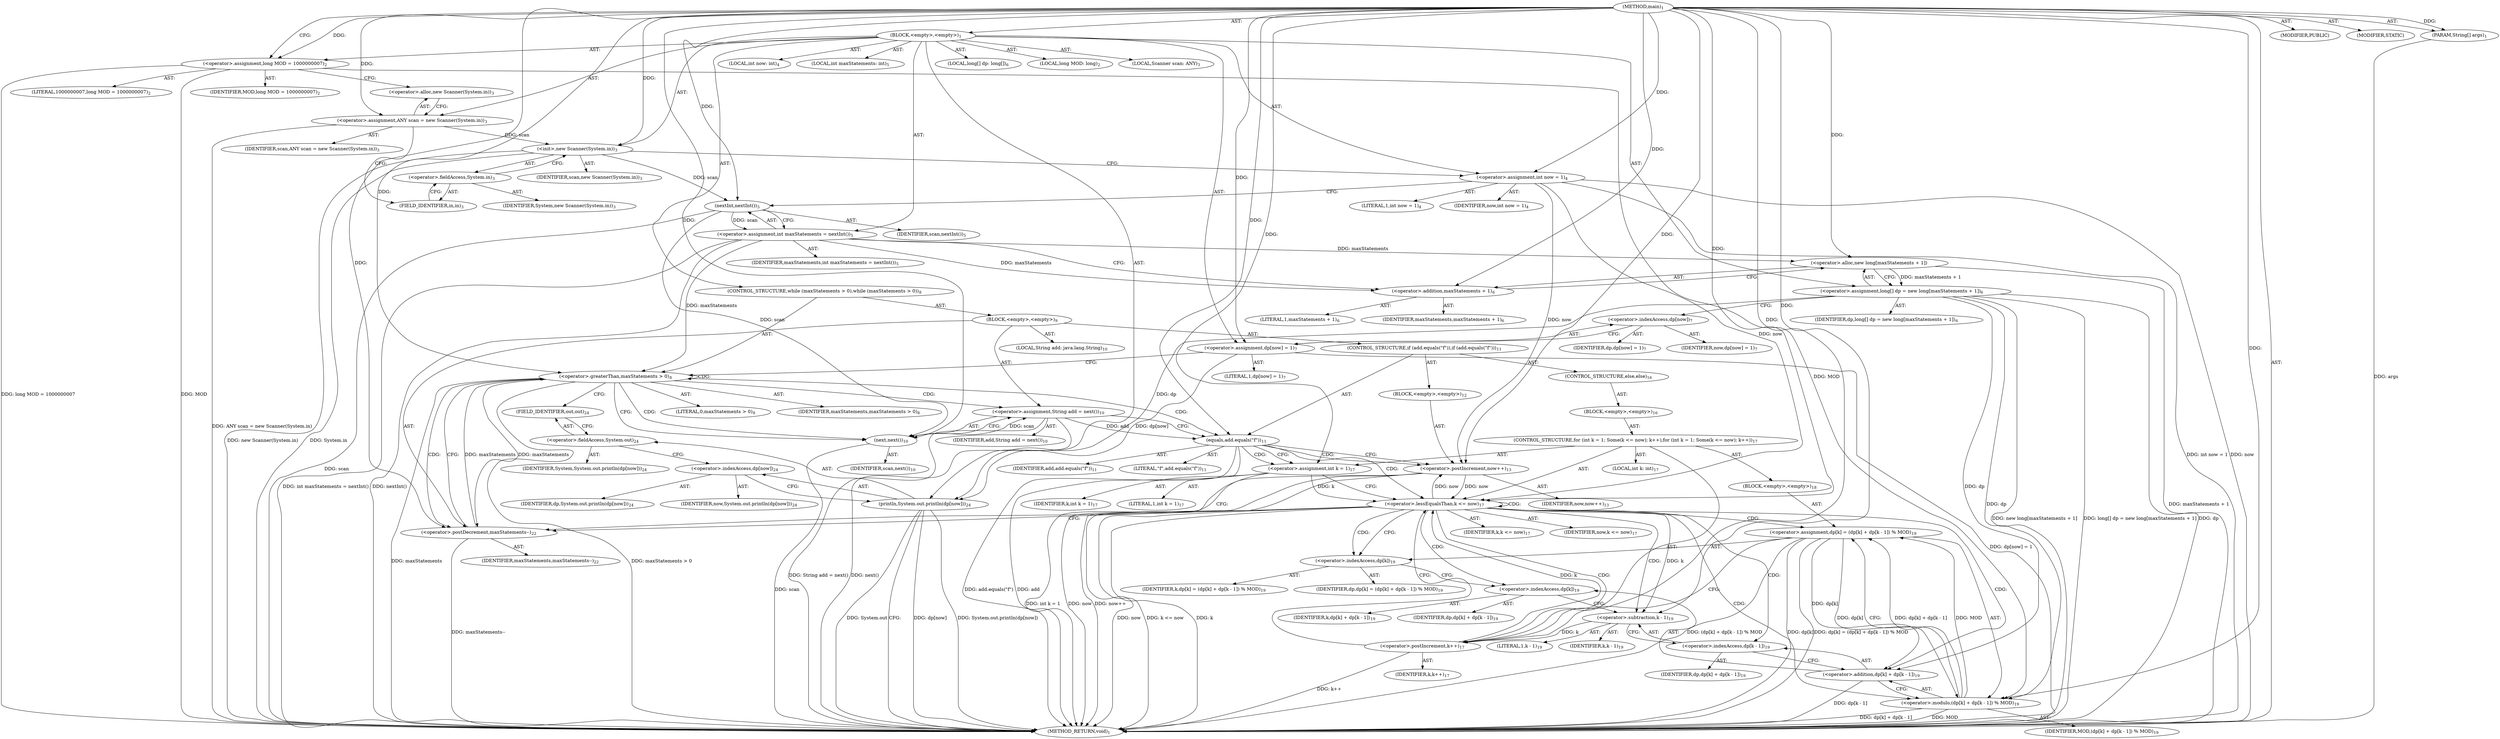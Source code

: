 digraph "main" {  
"19" [label = <(METHOD,main)<SUB>1</SUB>> ]
"20" [label = <(PARAM,String[] args)<SUB>1</SUB>> ]
"21" [label = <(BLOCK,&lt;empty&gt;,&lt;empty&gt;)<SUB>1</SUB>> ]
"22" [label = <(LOCAL,long MOD: long)<SUB>2</SUB>> ]
"23" [label = <(&lt;operator&gt;.assignment,long MOD = 1000000007)<SUB>2</SUB>> ]
"24" [label = <(IDENTIFIER,MOD,long MOD = 1000000007)<SUB>2</SUB>> ]
"25" [label = <(LITERAL,1000000007,long MOD = 1000000007)<SUB>2</SUB>> ]
"4" [label = <(LOCAL,Scanner scan: ANY)<SUB>3</SUB>> ]
"26" [label = <(&lt;operator&gt;.assignment,ANY scan = new Scanner(System.in))<SUB>3</SUB>> ]
"27" [label = <(IDENTIFIER,scan,ANY scan = new Scanner(System.in))<SUB>3</SUB>> ]
"28" [label = <(&lt;operator&gt;.alloc,new Scanner(System.in))<SUB>3</SUB>> ]
"29" [label = <(&lt;init&gt;,new Scanner(System.in))<SUB>3</SUB>> ]
"3" [label = <(IDENTIFIER,scan,new Scanner(System.in))<SUB>3</SUB>> ]
"30" [label = <(&lt;operator&gt;.fieldAccess,System.in)<SUB>3</SUB>> ]
"31" [label = <(IDENTIFIER,System,new Scanner(System.in))<SUB>3</SUB>> ]
"32" [label = <(FIELD_IDENTIFIER,in,in)<SUB>3</SUB>> ]
"33" [label = <(LOCAL,int now: int)<SUB>4</SUB>> ]
"34" [label = <(&lt;operator&gt;.assignment,int now = 1)<SUB>4</SUB>> ]
"35" [label = <(IDENTIFIER,now,int now = 1)<SUB>4</SUB>> ]
"36" [label = <(LITERAL,1,int now = 1)<SUB>4</SUB>> ]
"37" [label = <(LOCAL,int maxStatements: int)<SUB>5</SUB>> ]
"38" [label = <(&lt;operator&gt;.assignment,int maxStatements = nextInt())<SUB>5</SUB>> ]
"39" [label = <(IDENTIFIER,maxStatements,int maxStatements = nextInt())<SUB>5</SUB>> ]
"40" [label = <(nextInt,nextInt())<SUB>5</SUB>> ]
"41" [label = <(IDENTIFIER,scan,nextInt())<SUB>5</SUB>> ]
"42" [label = <(LOCAL,long[] dp: long[])<SUB>6</SUB>> ]
"43" [label = <(&lt;operator&gt;.assignment,long[] dp = new long[maxStatements + 1])<SUB>6</SUB>> ]
"44" [label = <(IDENTIFIER,dp,long[] dp = new long[maxStatements + 1])<SUB>6</SUB>> ]
"45" [label = <(&lt;operator&gt;.alloc,new long[maxStatements + 1])> ]
"46" [label = <(&lt;operator&gt;.addition,maxStatements + 1)<SUB>6</SUB>> ]
"47" [label = <(IDENTIFIER,maxStatements,maxStatements + 1)<SUB>6</SUB>> ]
"48" [label = <(LITERAL,1,maxStatements + 1)<SUB>6</SUB>> ]
"49" [label = <(&lt;operator&gt;.assignment,dp[now] = 1)<SUB>7</SUB>> ]
"50" [label = <(&lt;operator&gt;.indexAccess,dp[now])<SUB>7</SUB>> ]
"51" [label = <(IDENTIFIER,dp,dp[now] = 1)<SUB>7</SUB>> ]
"52" [label = <(IDENTIFIER,now,dp[now] = 1)<SUB>7</SUB>> ]
"53" [label = <(LITERAL,1,dp[now] = 1)<SUB>7</SUB>> ]
"54" [label = <(CONTROL_STRUCTURE,while (maxStatements &gt; 0),while (maxStatements &gt; 0))<SUB>8</SUB>> ]
"55" [label = <(&lt;operator&gt;.greaterThan,maxStatements &gt; 0)<SUB>8</SUB>> ]
"56" [label = <(IDENTIFIER,maxStatements,maxStatements &gt; 0)<SUB>8</SUB>> ]
"57" [label = <(LITERAL,0,maxStatements &gt; 0)<SUB>8</SUB>> ]
"58" [label = <(BLOCK,&lt;empty&gt;,&lt;empty&gt;)<SUB>9</SUB>> ]
"59" [label = <(LOCAL,String add: java.lang.String)<SUB>10</SUB>> ]
"60" [label = <(&lt;operator&gt;.assignment,String add = next())<SUB>10</SUB>> ]
"61" [label = <(IDENTIFIER,add,String add = next())<SUB>10</SUB>> ]
"62" [label = <(next,next())<SUB>10</SUB>> ]
"63" [label = <(IDENTIFIER,scan,next())<SUB>10</SUB>> ]
"64" [label = <(CONTROL_STRUCTURE,if (add.equals(&quot;f&quot;)),if (add.equals(&quot;f&quot;)))<SUB>11</SUB>> ]
"65" [label = <(equals,add.equals(&quot;f&quot;))<SUB>11</SUB>> ]
"66" [label = <(IDENTIFIER,add,add.equals(&quot;f&quot;))<SUB>11</SUB>> ]
"67" [label = <(LITERAL,&quot;f&quot;,add.equals(&quot;f&quot;))<SUB>11</SUB>> ]
"68" [label = <(BLOCK,&lt;empty&gt;,&lt;empty&gt;)<SUB>12</SUB>> ]
"69" [label = <(&lt;operator&gt;.postIncrement,now++)<SUB>13</SUB>> ]
"70" [label = <(IDENTIFIER,now,now++)<SUB>13</SUB>> ]
"71" [label = <(CONTROL_STRUCTURE,else,else)<SUB>16</SUB>> ]
"72" [label = <(BLOCK,&lt;empty&gt;,&lt;empty&gt;)<SUB>16</SUB>> ]
"73" [label = <(CONTROL_STRUCTURE,for (int k = 1; Some(k &lt;= now); k++),for (int k = 1; Some(k &lt;= now); k++))<SUB>17</SUB>> ]
"74" [label = <(LOCAL,int k: int)<SUB>17</SUB>> ]
"75" [label = <(&lt;operator&gt;.assignment,int k = 1)<SUB>17</SUB>> ]
"76" [label = <(IDENTIFIER,k,int k = 1)<SUB>17</SUB>> ]
"77" [label = <(LITERAL,1,int k = 1)<SUB>17</SUB>> ]
"78" [label = <(&lt;operator&gt;.lessEqualsThan,k &lt;= now)<SUB>17</SUB>> ]
"79" [label = <(IDENTIFIER,k,k &lt;= now)<SUB>17</SUB>> ]
"80" [label = <(IDENTIFIER,now,k &lt;= now)<SUB>17</SUB>> ]
"81" [label = <(&lt;operator&gt;.postIncrement,k++)<SUB>17</SUB>> ]
"82" [label = <(IDENTIFIER,k,k++)<SUB>17</SUB>> ]
"83" [label = <(BLOCK,&lt;empty&gt;,&lt;empty&gt;)<SUB>18</SUB>> ]
"84" [label = <(&lt;operator&gt;.assignment,dp[k] = (dp[k] + dp[k - 1]) % MOD)<SUB>19</SUB>> ]
"85" [label = <(&lt;operator&gt;.indexAccess,dp[k])<SUB>19</SUB>> ]
"86" [label = <(IDENTIFIER,dp,dp[k] = (dp[k] + dp[k - 1]) % MOD)<SUB>19</SUB>> ]
"87" [label = <(IDENTIFIER,k,dp[k] = (dp[k] + dp[k - 1]) % MOD)<SUB>19</SUB>> ]
"88" [label = <(&lt;operator&gt;.modulo,(dp[k] + dp[k - 1]) % MOD)<SUB>19</SUB>> ]
"89" [label = <(&lt;operator&gt;.addition,dp[k] + dp[k - 1])<SUB>19</SUB>> ]
"90" [label = <(&lt;operator&gt;.indexAccess,dp[k])<SUB>19</SUB>> ]
"91" [label = <(IDENTIFIER,dp,dp[k] + dp[k - 1])<SUB>19</SUB>> ]
"92" [label = <(IDENTIFIER,k,dp[k] + dp[k - 1])<SUB>19</SUB>> ]
"93" [label = <(&lt;operator&gt;.indexAccess,dp[k - 1])<SUB>19</SUB>> ]
"94" [label = <(IDENTIFIER,dp,dp[k] + dp[k - 1])<SUB>19</SUB>> ]
"95" [label = <(&lt;operator&gt;.subtraction,k - 1)<SUB>19</SUB>> ]
"96" [label = <(IDENTIFIER,k,k - 1)<SUB>19</SUB>> ]
"97" [label = <(LITERAL,1,k - 1)<SUB>19</SUB>> ]
"98" [label = <(IDENTIFIER,MOD,(dp[k] + dp[k - 1]) % MOD)<SUB>19</SUB>> ]
"99" [label = <(&lt;operator&gt;.postDecrement,maxStatements--)<SUB>22</SUB>> ]
"100" [label = <(IDENTIFIER,maxStatements,maxStatements--)<SUB>22</SUB>> ]
"101" [label = <(println,System.out.println(dp[now]))<SUB>24</SUB>> ]
"102" [label = <(&lt;operator&gt;.fieldAccess,System.out)<SUB>24</SUB>> ]
"103" [label = <(IDENTIFIER,System,System.out.println(dp[now]))<SUB>24</SUB>> ]
"104" [label = <(FIELD_IDENTIFIER,out,out)<SUB>24</SUB>> ]
"105" [label = <(&lt;operator&gt;.indexAccess,dp[now])<SUB>24</SUB>> ]
"106" [label = <(IDENTIFIER,dp,System.out.println(dp[now]))<SUB>24</SUB>> ]
"107" [label = <(IDENTIFIER,now,System.out.println(dp[now]))<SUB>24</SUB>> ]
"108" [label = <(MODIFIER,PUBLIC)> ]
"109" [label = <(MODIFIER,STATIC)> ]
"110" [label = <(METHOD_RETURN,void)<SUB>1</SUB>> ]
  "19" -> "20"  [ label = "AST: "] 
  "19" -> "21"  [ label = "AST: "] 
  "19" -> "108"  [ label = "AST: "] 
  "19" -> "109"  [ label = "AST: "] 
  "19" -> "110"  [ label = "AST: "] 
  "21" -> "22"  [ label = "AST: "] 
  "21" -> "23"  [ label = "AST: "] 
  "21" -> "4"  [ label = "AST: "] 
  "21" -> "26"  [ label = "AST: "] 
  "21" -> "29"  [ label = "AST: "] 
  "21" -> "33"  [ label = "AST: "] 
  "21" -> "34"  [ label = "AST: "] 
  "21" -> "37"  [ label = "AST: "] 
  "21" -> "38"  [ label = "AST: "] 
  "21" -> "42"  [ label = "AST: "] 
  "21" -> "43"  [ label = "AST: "] 
  "21" -> "49"  [ label = "AST: "] 
  "21" -> "54"  [ label = "AST: "] 
  "21" -> "101"  [ label = "AST: "] 
  "23" -> "24"  [ label = "AST: "] 
  "23" -> "25"  [ label = "AST: "] 
  "26" -> "27"  [ label = "AST: "] 
  "26" -> "28"  [ label = "AST: "] 
  "29" -> "3"  [ label = "AST: "] 
  "29" -> "30"  [ label = "AST: "] 
  "30" -> "31"  [ label = "AST: "] 
  "30" -> "32"  [ label = "AST: "] 
  "34" -> "35"  [ label = "AST: "] 
  "34" -> "36"  [ label = "AST: "] 
  "38" -> "39"  [ label = "AST: "] 
  "38" -> "40"  [ label = "AST: "] 
  "40" -> "41"  [ label = "AST: "] 
  "43" -> "44"  [ label = "AST: "] 
  "43" -> "45"  [ label = "AST: "] 
  "45" -> "46"  [ label = "AST: "] 
  "46" -> "47"  [ label = "AST: "] 
  "46" -> "48"  [ label = "AST: "] 
  "49" -> "50"  [ label = "AST: "] 
  "49" -> "53"  [ label = "AST: "] 
  "50" -> "51"  [ label = "AST: "] 
  "50" -> "52"  [ label = "AST: "] 
  "54" -> "55"  [ label = "AST: "] 
  "54" -> "58"  [ label = "AST: "] 
  "55" -> "56"  [ label = "AST: "] 
  "55" -> "57"  [ label = "AST: "] 
  "58" -> "59"  [ label = "AST: "] 
  "58" -> "60"  [ label = "AST: "] 
  "58" -> "64"  [ label = "AST: "] 
  "58" -> "99"  [ label = "AST: "] 
  "60" -> "61"  [ label = "AST: "] 
  "60" -> "62"  [ label = "AST: "] 
  "62" -> "63"  [ label = "AST: "] 
  "64" -> "65"  [ label = "AST: "] 
  "64" -> "68"  [ label = "AST: "] 
  "64" -> "71"  [ label = "AST: "] 
  "65" -> "66"  [ label = "AST: "] 
  "65" -> "67"  [ label = "AST: "] 
  "68" -> "69"  [ label = "AST: "] 
  "69" -> "70"  [ label = "AST: "] 
  "71" -> "72"  [ label = "AST: "] 
  "72" -> "73"  [ label = "AST: "] 
  "73" -> "74"  [ label = "AST: "] 
  "73" -> "75"  [ label = "AST: "] 
  "73" -> "78"  [ label = "AST: "] 
  "73" -> "81"  [ label = "AST: "] 
  "73" -> "83"  [ label = "AST: "] 
  "75" -> "76"  [ label = "AST: "] 
  "75" -> "77"  [ label = "AST: "] 
  "78" -> "79"  [ label = "AST: "] 
  "78" -> "80"  [ label = "AST: "] 
  "81" -> "82"  [ label = "AST: "] 
  "83" -> "84"  [ label = "AST: "] 
  "84" -> "85"  [ label = "AST: "] 
  "84" -> "88"  [ label = "AST: "] 
  "85" -> "86"  [ label = "AST: "] 
  "85" -> "87"  [ label = "AST: "] 
  "88" -> "89"  [ label = "AST: "] 
  "88" -> "98"  [ label = "AST: "] 
  "89" -> "90"  [ label = "AST: "] 
  "89" -> "93"  [ label = "AST: "] 
  "90" -> "91"  [ label = "AST: "] 
  "90" -> "92"  [ label = "AST: "] 
  "93" -> "94"  [ label = "AST: "] 
  "93" -> "95"  [ label = "AST: "] 
  "95" -> "96"  [ label = "AST: "] 
  "95" -> "97"  [ label = "AST: "] 
  "99" -> "100"  [ label = "AST: "] 
  "101" -> "102"  [ label = "AST: "] 
  "101" -> "105"  [ label = "AST: "] 
  "102" -> "103"  [ label = "AST: "] 
  "102" -> "104"  [ label = "AST: "] 
  "105" -> "106"  [ label = "AST: "] 
  "105" -> "107"  [ label = "AST: "] 
  "23" -> "28"  [ label = "CFG: "] 
  "26" -> "32"  [ label = "CFG: "] 
  "29" -> "34"  [ label = "CFG: "] 
  "34" -> "40"  [ label = "CFG: "] 
  "38" -> "46"  [ label = "CFG: "] 
  "43" -> "50"  [ label = "CFG: "] 
  "49" -> "55"  [ label = "CFG: "] 
  "101" -> "110"  [ label = "CFG: "] 
  "28" -> "26"  [ label = "CFG: "] 
  "30" -> "29"  [ label = "CFG: "] 
  "40" -> "38"  [ label = "CFG: "] 
  "45" -> "43"  [ label = "CFG: "] 
  "50" -> "49"  [ label = "CFG: "] 
  "55" -> "62"  [ label = "CFG: "] 
  "55" -> "104"  [ label = "CFG: "] 
  "102" -> "105"  [ label = "CFG: "] 
  "105" -> "101"  [ label = "CFG: "] 
  "32" -> "30"  [ label = "CFG: "] 
  "46" -> "45"  [ label = "CFG: "] 
  "60" -> "65"  [ label = "CFG: "] 
  "99" -> "55"  [ label = "CFG: "] 
  "104" -> "102"  [ label = "CFG: "] 
  "62" -> "60"  [ label = "CFG: "] 
  "65" -> "69"  [ label = "CFG: "] 
  "65" -> "75"  [ label = "CFG: "] 
  "69" -> "99"  [ label = "CFG: "] 
  "75" -> "78"  [ label = "CFG: "] 
  "78" -> "85"  [ label = "CFG: "] 
  "78" -> "99"  [ label = "CFG: "] 
  "81" -> "78"  [ label = "CFG: "] 
  "84" -> "81"  [ label = "CFG: "] 
  "85" -> "90"  [ label = "CFG: "] 
  "88" -> "84"  [ label = "CFG: "] 
  "89" -> "88"  [ label = "CFG: "] 
  "90" -> "95"  [ label = "CFG: "] 
  "93" -> "89"  [ label = "CFG: "] 
  "95" -> "93"  [ label = "CFG: "] 
  "19" -> "23"  [ label = "CFG: "] 
  "20" -> "110"  [ label = "DDG: args"] 
  "23" -> "110"  [ label = "DDG: MOD"] 
  "23" -> "110"  [ label = "DDG: long MOD = 1000000007"] 
  "26" -> "110"  [ label = "DDG: ANY scan = new Scanner(System.in)"] 
  "29" -> "110"  [ label = "DDG: System.in"] 
  "29" -> "110"  [ label = "DDG: new Scanner(System.in)"] 
  "34" -> "110"  [ label = "DDG: now"] 
  "34" -> "110"  [ label = "DDG: int now = 1"] 
  "40" -> "110"  [ label = "DDG: scan"] 
  "38" -> "110"  [ label = "DDG: nextInt()"] 
  "38" -> "110"  [ label = "DDG: int maxStatements = nextInt()"] 
  "43" -> "110"  [ label = "DDG: dp"] 
  "45" -> "110"  [ label = "DDG: maxStatements + 1"] 
  "43" -> "110"  [ label = "DDG: new long[maxStatements + 1]"] 
  "43" -> "110"  [ label = "DDG: long[] dp = new long[maxStatements + 1]"] 
  "49" -> "110"  [ label = "DDG: dp[now] = 1"] 
  "55" -> "110"  [ label = "DDG: maxStatements"] 
  "55" -> "110"  [ label = "DDG: maxStatements &gt; 0"] 
  "101" -> "110"  [ label = "DDG: System.out"] 
  "101" -> "110"  [ label = "DDG: dp[now]"] 
  "101" -> "110"  [ label = "DDG: System.out.println(dp[now])"] 
  "62" -> "110"  [ label = "DDG: scan"] 
  "60" -> "110"  [ label = "DDG: next()"] 
  "60" -> "110"  [ label = "DDG: String add = next()"] 
  "65" -> "110"  [ label = "DDG: add"] 
  "65" -> "110"  [ label = "DDG: add.equals(&quot;f&quot;)"] 
  "75" -> "110"  [ label = "DDG: int k = 1"] 
  "78" -> "110"  [ label = "DDG: k"] 
  "78" -> "110"  [ label = "DDG: now"] 
  "78" -> "110"  [ label = "DDG: k &lt;= now"] 
  "84" -> "110"  [ label = "DDG: dp[k]"] 
  "89" -> "110"  [ label = "DDG: dp[k - 1]"] 
  "88" -> "110"  [ label = "DDG: dp[k] + dp[k - 1]"] 
  "88" -> "110"  [ label = "DDG: MOD"] 
  "84" -> "110"  [ label = "DDG: (dp[k] + dp[k - 1]) % MOD"] 
  "84" -> "110"  [ label = "DDG: dp[k] = (dp[k] + dp[k - 1]) % MOD"] 
  "81" -> "110"  [ label = "DDG: k++"] 
  "69" -> "110"  [ label = "DDG: now"] 
  "69" -> "110"  [ label = "DDG: now++"] 
  "99" -> "110"  [ label = "DDG: maxStatements--"] 
  "19" -> "20"  [ label = "DDG: "] 
  "19" -> "23"  [ label = "DDG: "] 
  "19" -> "26"  [ label = "DDG: "] 
  "19" -> "34"  [ label = "DDG: "] 
  "40" -> "38"  [ label = "DDG: scan"] 
  "45" -> "43"  [ label = "DDG: maxStatements + 1"] 
  "19" -> "49"  [ label = "DDG: "] 
  "26" -> "29"  [ label = "DDG: scan"] 
  "19" -> "29"  [ label = "DDG: "] 
  "43" -> "101"  [ label = "DDG: dp"] 
  "49" -> "101"  [ label = "DDG: dp[now]"] 
  "29" -> "40"  [ label = "DDG: scan"] 
  "19" -> "40"  [ label = "DDG: "] 
  "38" -> "45"  [ label = "DDG: maxStatements"] 
  "19" -> "45"  [ label = "DDG: "] 
  "99" -> "55"  [ label = "DDG: maxStatements"] 
  "19" -> "55"  [ label = "DDG: "] 
  "38" -> "55"  [ label = "DDG: maxStatements"] 
  "62" -> "60"  [ label = "DDG: scan"] 
  "38" -> "46"  [ label = "DDG: maxStatements"] 
  "19" -> "46"  [ label = "DDG: "] 
  "55" -> "99"  [ label = "DDG: maxStatements"] 
  "19" -> "99"  [ label = "DDG: "] 
  "40" -> "62"  [ label = "DDG: scan"] 
  "19" -> "62"  [ label = "DDG: "] 
  "60" -> "65"  [ label = "DDG: add"] 
  "19" -> "65"  [ label = "DDG: "] 
  "34" -> "69"  [ label = "DDG: now"] 
  "78" -> "69"  [ label = "DDG: now"] 
  "19" -> "69"  [ label = "DDG: "] 
  "19" -> "75"  [ label = "DDG: "] 
  "75" -> "78"  [ label = "DDG: k"] 
  "81" -> "78"  [ label = "DDG: k"] 
  "19" -> "78"  [ label = "DDG: "] 
  "34" -> "78"  [ label = "DDG: now"] 
  "69" -> "78"  [ label = "DDG: now"] 
  "95" -> "81"  [ label = "DDG: k"] 
  "19" -> "81"  [ label = "DDG: "] 
  "88" -> "84"  [ label = "DDG: dp[k] + dp[k - 1]"] 
  "88" -> "84"  [ label = "DDG: MOD"] 
  "43" -> "88"  [ label = "DDG: dp"] 
  "84" -> "88"  [ label = "DDG: dp[k]"] 
  "23" -> "88"  [ label = "DDG: MOD"] 
  "19" -> "88"  [ label = "DDG: "] 
  "43" -> "89"  [ label = "DDG: dp"] 
  "84" -> "89"  [ label = "DDG: dp[k]"] 
  "78" -> "95"  [ label = "DDG: k"] 
  "19" -> "95"  [ label = "DDG: "] 
  "55" -> "60"  [ label = "CDG: "] 
  "55" -> "99"  [ label = "CDG: "] 
  "55" -> "65"  [ label = "CDG: "] 
  "55" -> "55"  [ label = "CDG: "] 
  "55" -> "62"  [ label = "CDG: "] 
  "65" -> "75"  [ label = "CDG: "] 
  "65" -> "69"  [ label = "CDG: "] 
  "65" -> "78"  [ label = "CDG: "] 
  "78" -> "89"  [ label = "CDG: "] 
  "78" -> "81"  [ label = "CDG: "] 
  "78" -> "84"  [ label = "CDG: "] 
  "78" -> "85"  [ label = "CDG: "] 
  "78" -> "88"  [ label = "CDG: "] 
  "78" -> "95"  [ label = "CDG: "] 
  "78" -> "93"  [ label = "CDG: "] 
  "78" -> "90"  [ label = "CDG: "] 
  "78" -> "78"  [ label = "CDG: "] 
}
